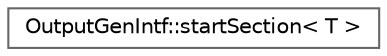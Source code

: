 digraph "Graphical Class Hierarchy"
{
 // INTERACTIVE_SVG=YES
 // LATEX_PDF_SIZE
  bgcolor="transparent";
  edge [fontname=Helvetica,fontsize=10,labelfontname=Helvetica,labelfontsize=10];
  node [fontname=Helvetica,fontsize=10,shape=box,height=0.2,width=0.4];
  rankdir="LR";
  Node0 [label="OutputGenIntf::startSection\< T \>",height=0.2,width=0.4,color="grey40", fillcolor="white", style="filled",URL="$de/d96/struct_output_gen_intf_1_1start_section.html",tooltip=" "];
}
